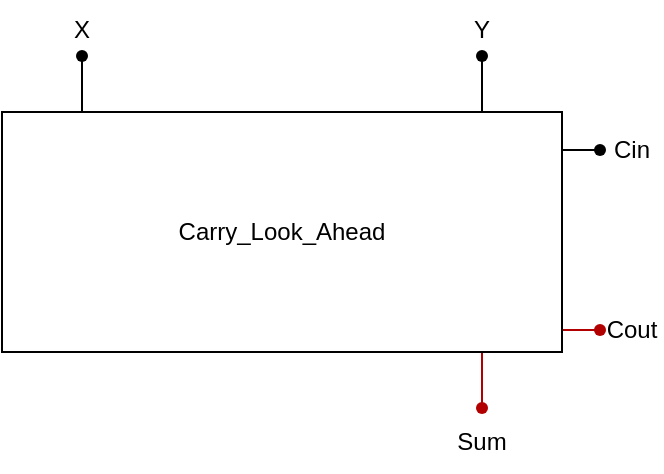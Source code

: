 <mxfile version="24.7.17">
  <diagram name="Pagina-1" id="veC7NcbITNs584sBOoDX">
    <mxGraphModel dx="261" dy="189" grid="1" gridSize="10" guides="1" tooltips="1" connect="1" arrows="1" fold="1" page="1" pageScale="1" pageWidth="827" pageHeight="1169" math="0" shadow="0">
      <root>
        <mxCell id="0" />
        <mxCell id="1" parent="0" />
        <mxCell id="iAGr_fRBp7d0CicC5hqe-2" value="" style="group;rotation=-180;" vertex="1" connectable="0" parent="1">
          <mxGeometry x="310" y="402" width="20" height="38" as="geometry" />
        </mxCell>
        <mxCell id="iAGr_fRBp7d0CicC5hqe-3" value="" style="endArrow=none;html=1;rounded=0;fillColor=#e1d5e7;strokeColor=#000000;" edge="1" parent="iAGr_fRBp7d0CicC5hqe-2" source="iAGr_fRBp7d0CicC5hqe-4">
          <mxGeometry width="50" height="50" relative="1" as="geometry">
            <mxPoint x="10" y="8" as="sourcePoint" />
            <mxPoint x="10" y="38" as="targetPoint" />
          </mxGeometry>
        </mxCell>
        <mxCell id="iAGr_fRBp7d0CicC5hqe-4" value="" style="shape=waypoint;sketch=0;fillStyle=solid;size=6;pointerEvents=1;points=[];fillColor=#e1d5e7;resizable=0;rotatable=0;perimeter=centerPerimeter;snapToPoint=1;strokeColor=#000000;rotation=-180;" vertex="1" parent="iAGr_fRBp7d0CicC5hqe-2">
          <mxGeometry width="20" height="20" as="geometry" />
        </mxCell>
        <mxCell id="iAGr_fRBp7d0CicC5hqe-5" value="X" style="text;html=1;align=center;verticalAlign=middle;whiteSpace=wrap;rounded=0;" vertex="1" parent="1">
          <mxGeometry x="305" y="384" width="30" height="30" as="geometry" />
        </mxCell>
        <mxCell id="iAGr_fRBp7d0CicC5hqe-13" value="Y" style="text;html=1;align=center;verticalAlign=middle;whiteSpace=wrap;rounded=0;" vertex="1" parent="1">
          <mxGeometry x="505" y="384" width="30" height="30" as="geometry" />
        </mxCell>
        <mxCell id="iAGr_fRBp7d0CicC5hqe-14" value="" style="group;rotation=-180;" vertex="1" connectable="0" parent="1">
          <mxGeometry x="510" y="402" width="20" height="38" as="geometry" />
        </mxCell>
        <mxCell id="iAGr_fRBp7d0CicC5hqe-15" value="" style="endArrow=none;html=1;rounded=0;fillColor=#e1d5e7;strokeColor=#000000;" edge="1" parent="iAGr_fRBp7d0CicC5hqe-14" source="iAGr_fRBp7d0CicC5hqe-16">
          <mxGeometry width="50" height="50" relative="1" as="geometry">
            <mxPoint x="10" y="8" as="sourcePoint" />
            <mxPoint x="10" y="38" as="targetPoint" />
          </mxGeometry>
        </mxCell>
        <mxCell id="iAGr_fRBp7d0CicC5hqe-16" value="" style="shape=waypoint;sketch=0;fillStyle=solid;size=6;pointerEvents=1;points=[];fillColor=#e1d5e7;resizable=0;rotatable=0;perimeter=centerPerimeter;snapToPoint=1;strokeColor=#000000;rotation=-180;" vertex="1" parent="iAGr_fRBp7d0CicC5hqe-14">
          <mxGeometry width="20" height="20" as="geometry" />
        </mxCell>
        <mxCell id="iAGr_fRBp7d0CicC5hqe-17" value="" style="group;rotation=-90;" vertex="1" connectable="0" parent="1">
          <mxGeometry x="560" y="440" width="20" height="38" as="geometry" />
        </mxCell>
        <mxCell id="iAGr_fRBp7d0CicC5hqe-18" value="" style="endArrow=none;html=1;rounded=0;fillColor=#e1d5e7;strokeColor=#000000;" edge="1" parent="iAGr_fRBp7d0CicC5hqe-17" source="iAGr_fRBp7d0CicC5hqe-19">
          <mxGeometry width="50" height="50" relative="1" as="geometry">
            <mxPoint x="21" y="19" as="sourcePoint" />
            <mxPoint x="-9" y="19" as="targetPoint" />
          </mxGeometry>
        </mxCell>
        <mxCell id="iAGr_fRBp7d0CicC5hqe-19" value="" style="shape=waypoint;sketch=0;fillStyle=solid;size=6;pointerEvents=1;points=[];fillColor=#e1d5e7;resizable=0;rotatable=0;perimeter=centerPerimeter;snapToPoint=1;strokeColor=#000000;rotation=-90;" vertex="1" parent="iAGr_fRBp7d0CicC5hqe-17">
          <mxGeometry x="9" y="9" width="20" height="20" as="geometry" />
        </mxCell>
        <mxCell id="iAGr_fRBp7d0CicC5hqe-20" value="" style="group;rotation=-90;" vertex="1" connectable="0" parent="1">
          <mxGeometry x="560" y="530" width="20" height="38" as="geometry" />
        </mxCell>
        <mxCell id="iAGr_fRBp7d0CicC5hqe-21" value="" style="endArrow=none;html=1;rounded=0;fillColor=#e51400;strokeColor=#B20000;" edge="1" parent="iAGr_fRBp7d0CicC5hqe-20" source="iAGr_fRBp7d0CicC5hqe-22">
          <mxGeometry width="50" height="50" relative="1" as="geometry">
            <mxPoint x="21" y="19" as="sourcePoint" />
            <mxPoint x="-9" y="19" as="targetPoint" />
          </mxGeometry>
        </mxCell>
        <mxCell id="iAGr_fRBp7d0CicC5hqe-22" value="" style="shape=waypoint;sketch=0;fillStyle=solid;size=6;pointerEvents=1;points=[];fillColor=#e51400;resizable=0;rotatable=0;perimeter=centerPerimeter;snapToPoint=1;strokeColor=#B20000;rotation=-90;fontColor=#ffffff;" vertex="1" parent="iAGr_fRBp7d0CicC5hqe-20">
          <mxGeometry x="9" y="9" width="20" height="20" as="geometry" />
        </mxCell>
        <mxCell id="iAGr_fRBp7d0CicC5hqe-23" value="Cin" style="text;html=1;align=center;verticalAlign=middle;whiteSpace=wrap;rounded=0;" vertex="1" parent="1">
          <mxGeometry x="580" y="444" width="30" height="30" as="geometry" />
        </mxCell>
        <mxCell id="iAGr_fRBp7d0CicC5hqe-24" value="Cout" style="text;html=1;align=center;verticalAlign=middle;whiteSpace=wrap;rounded=0;" vertex="1" parent="1">
          <mxGeometry x="580" y="534" width="30" height="30" as="geometry" />
        </mxCell>
        <mxCell id="iAGr_fRBp7d0CicC5hqe-25" value="" style="group;rotation=0;" vertex="1" connectable="0" parent="1">
          <mxGeometry x="510" y="560" width="20" height="38" as="geometry" />
        </mxCell>
        <mxCell id="iAGr_fRBp7d0CicC5hqe-26" value="" style="endArrow=none;html=1;rounded=0;fillColor=#e51400;strokeColor=#B20000;" edge="1" parent="iAGr_fRBp7d0CicC5hqe-25" source="iAGr_fRBp7d0CicC5hqe-27">
          <mxGeometry width="50" height="50" relative="1" as="geometry">
            <mxPoint x="10" y="30" as="sourcePoint" />
            <mxPoint x="10" as="targetPoint" />
          </mxGeometry>
        </mxCell>
        <mxCell id="iAGr_fRBp7d0CicC5hqe-27" value="" style="shape=waypoint;sketch=0;fillStyle=solid;size=6;pointerEvents=1;points=[];fillColor=#e51400;resizable=0;rotatable=0;perimeter=centerPerimeter;snapToPoint=1;strokeColor=#B20000;rotation=0;fontColor=#ffffff;" vertex="1" parent="iAGr_fRBp7d0CicC5hqe-25">
          <mxGeometry y="18" width="20" height="20" as="geometry" />
        </mxCell>
        <mxCell id="iAGr_fRBp7d0CicC5hqe-28" value="Sum" style="text;html=1;align=center;verticalAlign=middle;whiteSpace=wrap;rounded=0;" vertex="1" parent="1">
          <mxGeometry x="505" y="590" width="30" height="30" as="geometry" />
        </mxCell>
        <mxCell id="iAGr_fRBp7d0CicC5hqe-1" value="Carry_Look_Ahead" style="rounded=0;whiteSpace=wrap;html=1;" vertex="1" parent="1">
          <mxGeometry x="280" y="440" width="280" height="120" as="geometry" />
        </mxCell>
      </root>
    </mxGraphModel>
  </diagram>
</mxfile>
